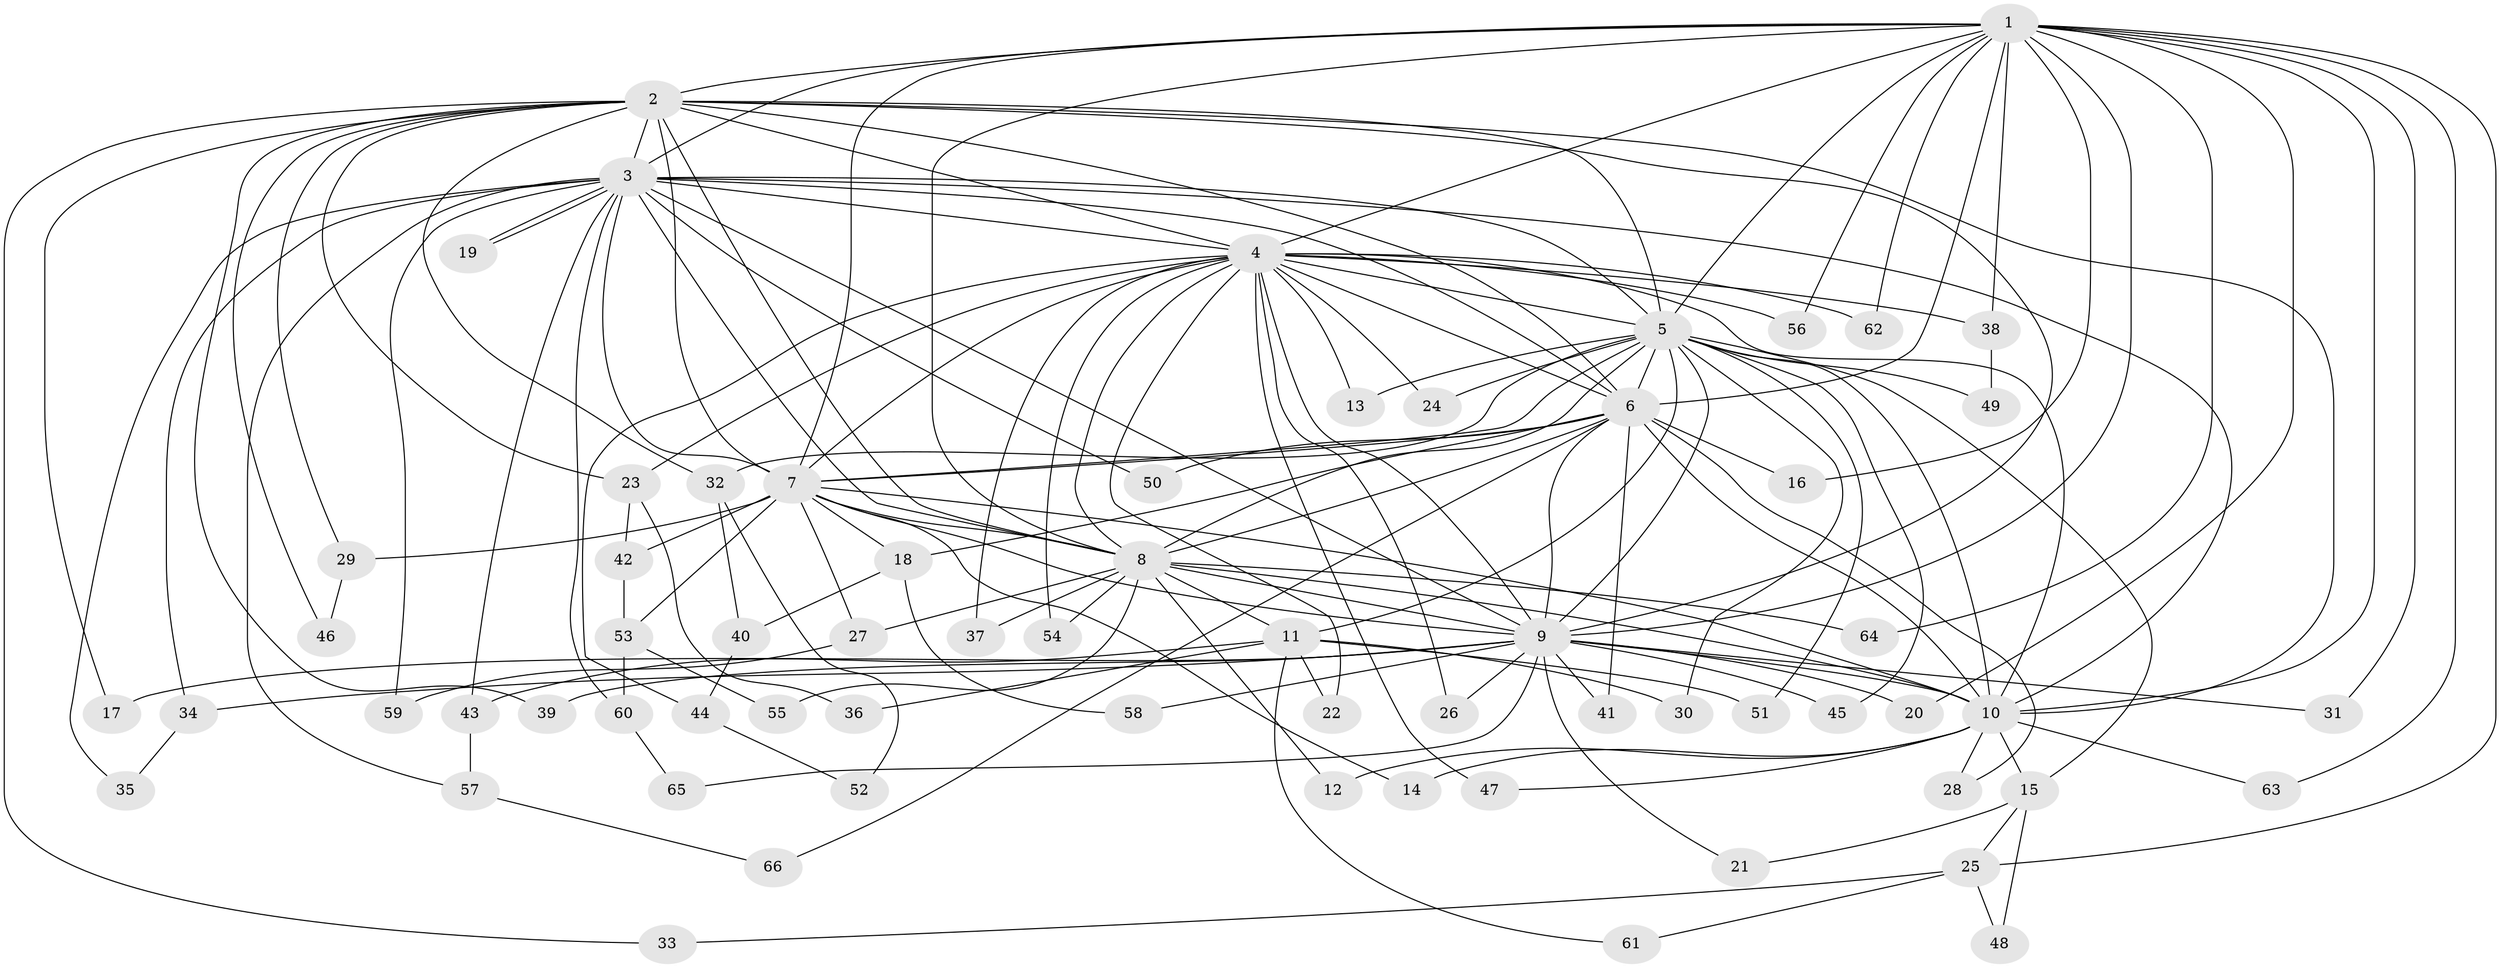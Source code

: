 // coarse degree distribution, {19: 0.038461538461538464, 13: 0.038461538461538464, 16: 0.038461538461538464, 18: 0.019230769230769232, 15: 0.019230769230769232, 8: 0.019230769230769232, 1: 0.057692307692307696, 2: 0.5576923076923077, 5: 0.038461538461538464, 4: 0.057692307692307696, 3: 0.11538461538461539}
// Generated by graph-tools (version 1.1) at 2025/51/02/27/25 19:51:47]
// undirected, 66 vertices, 157 edges
graph export_dot {
graph [start="1"]
  node [color=gray90,style=filled];
  1;
  2;
  3;
  4;
  5;
  6;
  7;
  8;
  9;
  10;
  11;
  12;
  13;
  14;
  15;
  16;
  17;
  18;
  19;
  20;
  21;
  22;
  23;
  24;
  25;
  26;
  27;
  28;
  29;
  30;
  31;
  32;
  33;
  34;
  35;
  36;
  37;
  38;
  39;
  40;
  41;
  42;
  43;
  44;
  45;
  46;
  47;
  48;
  49;
  50;
  51;
  52;
  53;
  54;
  55;
  56;
  57;
  58;
  59;
  60;
  61;
  62;
  63;
  64;
  65;
  66;
  1 -- 2;
  1 -- 3;
  1 -- 4;
  1 -- 5;
  1 -- 6;
  1 -- 7;
  1 -- 8;
  1 -- 9;
  1 -- 10;
  1 -- 16;
  1 -- 20;
  1 -- 25;
  1 -- 31;
  1 -- 38;
  1 -- 56;
  1 -- 62;
  1 -- 63;
  1 -- 64;
  2 -- 3;
  2 -- 4;
  2 -- 5;
  2 -- 6;
  2 -- 7;
  2 -- 8;
  2 -- 9;
  2 -- 10;
  2 -- 17;
  2 -- 23;
  2 -- 29;
  2 -- 32;
  2 -- 33;
  2 -- 39;
  2 -- 46;
  3 -- 4;
  3 -- 5;
  3 -- 6;
  3 -- 7;
  3 -- 8;
  3 -- 9;
  3 -- 10;
  3 -- 19;
  3 -- 19;
  3 -- 34;
  3 -- 35;
  3 -- 43;
  3 -- 50;
  3 -- 57;
  3 -- 59;
  3 -- 60;
  4 -- 5;
  4 -- 6;
  4 -- 7;
  4 -- 8;
  4 -- 9;
  4 -- 10;
  4 -- 13;
  4 -- 22;
  4 -- 23;
  4 -- 24;
  4 -- 26;
  4 -- 37;
  4 -- 38;
  4 -- 44;
  4 -- 47;
  4 -- 54;
  4 -- 56;
  4 -- 62;
  5 -- 6;
  5 -- 7;
  5 -- 8;
  5 -- 9;
  5 -- 10;
  5 -- 11;
  5 -- 13;
  5 -- 15;
  5 -- 24;
  5 -- 30;
  5 -- 32;
  5 -- 45;
  5 -- 49;
  5 -- 51;
  6 -- 7;
  6 -- 8;
  6 -- 9;
  6 -- 10;
  6 -- 16;
  6 -- 18;
  6 -- 28;
  6 -- 41;
  6 -- 50;
  6 -- 66;
  7 -- 8;
  7 -- 9;
  7 -- 10;
  7 -- 14;
  7 -- 18;
  7 -- 27;
  7 -- 29;
  7 -- 42;
  7 -- 53;
  8 -- 9;
  8 -- 10;
  8 -- 11;
  8 -- 12;
  8 -- 27;
  8 -- 37;
  8 -- 54;
  8 -- 55;
  8 -- 64;
  9 -- 10;
  9 -- 17;
  9 -- 20;
  9 -- 21;
  9 -- 26;
  9 -- 31;
  9 -- 34;
  9 -- 39;
  9 -- 41;
  9 -- 45;
  9 -- 58;
  9 -- 65;
  10 -- 12;
  10 -- 14;
  10 -- 15;
  10 -- 28;
  10 -- 47;
  10 -- 63;
  11 -- 22;
  11 -- 30;
  11 -- 36;
  11 -- 43;
  11 -- 51;
  11 -- 61;
  15 -- 21;
  15 -- 25;
  15 -- 48;
  18 -- 40;
  18 -- 58;
  23 -- 36;
  23 -- 42;
  25 -- 33;
  25 -- 48;
  25 -- 61;
  27 -- 59;
  29 -- 46;
  32 -- 40;
  32 -- 52;
  34 -- 35;
  38 -- 49;
  40 -- 44;
  42 -- 53;
  43 -- 57;
  44 -- 52;
  53 -- 55;
  53 -- 60;
  57 -- 66;
  60 -- 65;
}

